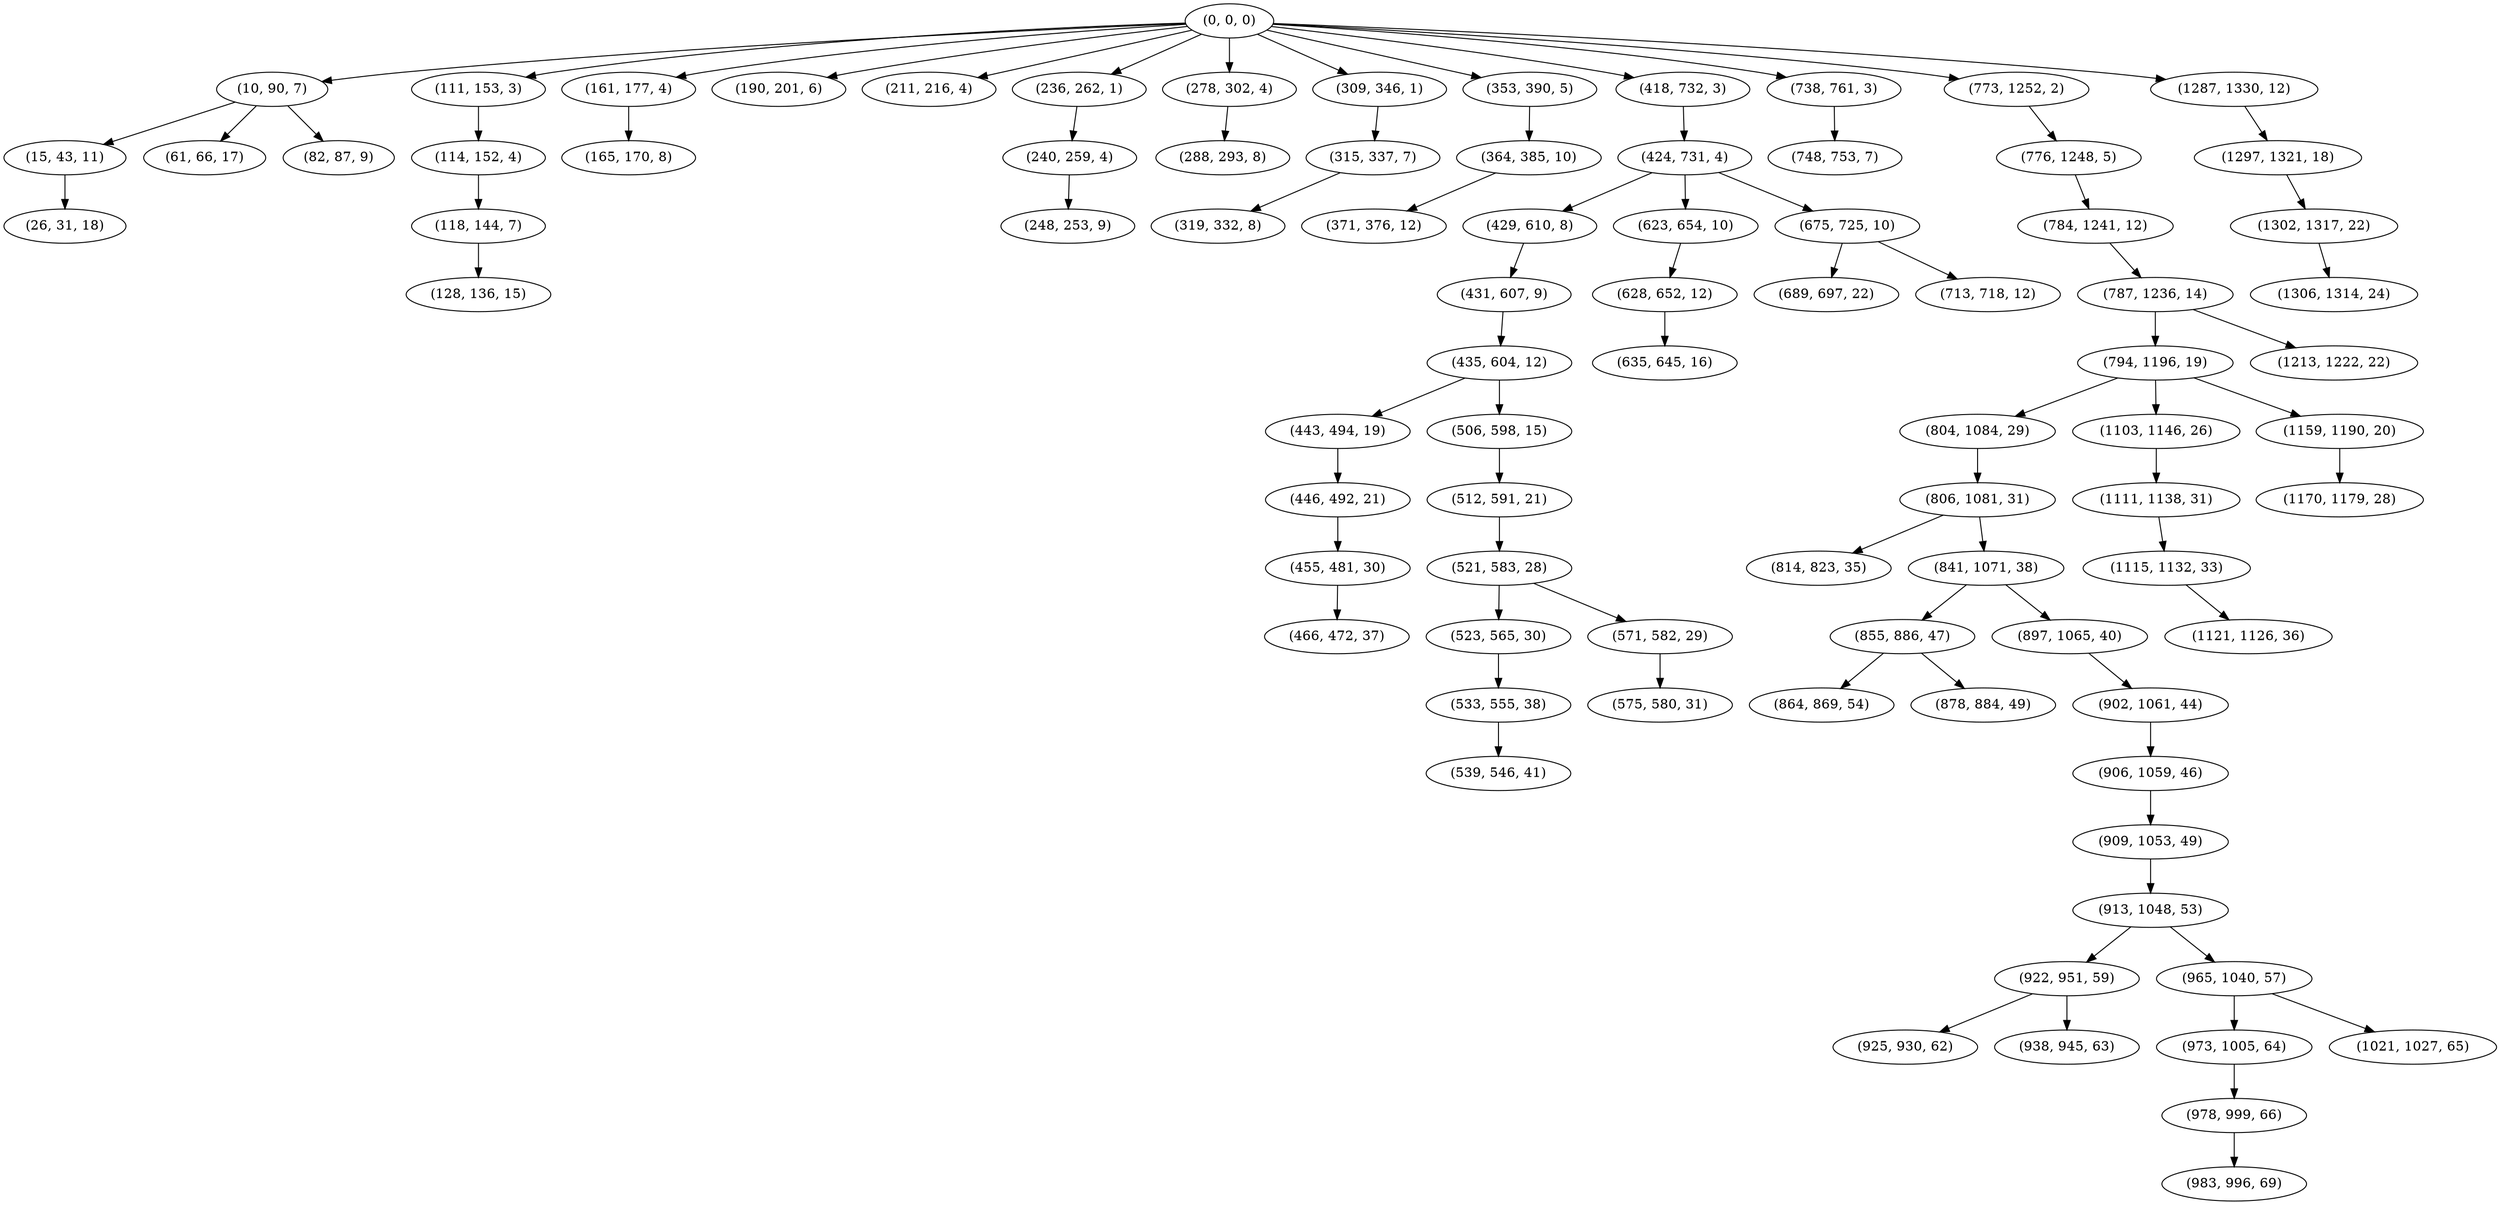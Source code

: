 digraph tree {
    "(0, 0, 0)";
    "(10, 90, 7)";
    "(15, 43, 11)";
    "(26, 31, 18)";
    "(61, 66, 17)";
    "(82, 87, 9)";
    "(111, 153, 3)";
    "(114, 152, 4)";
    "(118, 144, 7)";
    "(128, 136, 15)";
    "(161, 177, 4)";
    "(165, 170, 8)";
    "(190, 201, 6)";
    "(211, 216, 4)";
    "(236, 262, 1)";
    "(240, 259, 4)";
    "(248, 253, 9)";
    "(278, 302, 4)";
    "(288, 293, 8)";
    "(309, 346, 1)";
    "(315, 337, 7)";
    "(319, 332, 8)";
    "(353, 390, 5)";
    "(364, 385, 10)";
    "(371, 376, 12)";
    "(418, 732, 3)";
    "(424, 731, 4)";
    "(429, 610, 8)";
    "(431, 607, 9)";
    "(435, 604, 12)";
    "(443, 494, 19)";
    "(446, 492, 21)";
    "(455, 481, 30)";
    "(466, 472, 37)";
    "(506, 598, 15)";
    "(512, 591, 21)";
    "(521, 583, 28)";
    "(523, 565, 30)";
    "(533, 555, 38)";
    "(539, 546, 41)";
    "(571, 582, 29)";
    "(575, 580, 31)";
    "(623, 654, 10)";
    "(628, 652, 12)";
    "(635, 645, 16)";
    "(675, 725, 10)";
    "(689, 697, 22)";
    "(713, 718, 12)";
    "(738, 761, 3)";
    "(748, 753, 7)";
    "(773, 1252, 2)";
    "(776, 1248, 5)";
    "(784, 1241, 12)";
    "(787, 1236, 14)";
    "(794, 1196, 19)";
    "(804, 1084, 29)";
    "(806, 1081, 31)";
    "(814, 823, 35)";
    "(841, 1071, 38)";
    "(855, 886, 47)";
    "(864, 869, 54)";
    "(878, 884, 49)";
    "(897, 1065, 40)";
    "(902, 1061, 44)";
    "(906, 1059, 46)";
    "(909, 1053, 49)";
    "(913, 1048, 53)";
    "(922, 951, 59)";
    "(925, 930, 62)";
    "(938, 945, 63)";
    "(965, 1040, 57)";
    "(973, 1005, 64)";
    "(978, 999, 66)";
    "(983, 996, 69)";
    "(1021, 1027, 65)";
    "(1103, 1146, 26)";
    "(1111, 1138, 31)";
    "(1115, 1132, 33)";
    "(1121, 1126, 36)";
    "(1159, 1190, 20)";
    "(1170, 1179, 28)";
    "(1213, 1222, 22)";
    "(1287, 1330, 12)";
    "(1297, 1321, 18)";
    "(1302, 1317, 22)";
    "(1306, 1314, 24)";
    "(0, 0, 0)" -> "(10, 90, 7)";
    "(0, 0, 0)" -> "(111, 153, 3)";
    "(0, 0, 0)" -> "(161, 177, 4)";
    "(0, 0, 0)" -> "(190, 201, 6)";
    "(0, 0, 0)" -> "(211, 216, 4)";
    "(0, 0, 0)" -> "(236, 262, 1)";
    "(0, 0, 0)" -> "(278, 302, 4)";
    "(0, 0, 0)" -> "(309, 346, 1)";
    "(0, 0, 0)" -> "(353, 390, 5)";
    "(0, 0, 0)" -> "(418, 732, 3)";
    "(0, 0, 0)" -> "(738, 761, 3)";
    "(0, 0, 0)" -> "(773, 1252, 2)";
    "(0, 0, 0)" -> "(1287, 1330, 12)";
    "(10, 90, 7)" -> "(15, 43, 11)";
    "(10, 90, 7)" -> "(61, 66, 17)";
    "(10, 90, 7)" -> "(82, 87, 9)";
    "(15, 43, 11)" -> "(26, 31, 18)";
    "(111, 153, 3)" -> "(114, 152, 4)";
    "(114, 152, 4)" -> "(118, 144, 7)";
    "(118, 144, 7)" -> "(128, 136, 15)";
    "(161, 177, 4)" -> "(165, 170, 8)";
    "(236, 262, 1)" -> "(240, 259, 4)";
    "(240, 259, 4)" -> "(248, 253, 9)";
    "(278, 302, 4)" -> "(288, 293, 8)";
    "(309, 346, 1)" -> "(315, 337, 7)";
    "(315, 337, 7)" -> "(319, 332, 8)";
    "(353, 390, 5)" -> "(364, 385, 10)";
    "(364, 385, 10)" -> "(371, 376, 12)";
    "(418, 732, 3)" -> "(424, 731, 4)";
    "(424, 731, 4)" -> "(429, 610, 8)";
    "(424, 731, 4)" -> "(623, 654, 10)";
    "(424, 731, 4)" -> "(675, 725, 10)";
    "(429, 610, 8)" -> "(431, 607, 9)";
    "(431, 607, 9)" -> "(435, 604, 12)";
    "(435, 604, 12)" -> "(443, 494, 19)";
    "(435, 604, 12)" -> "(506, 598, 15)";
    "(443, 494, 19)" -> "(446, 492, 21)";
    "(446, 492, 21)" -> "(455, 481, 30)";
    "(455, 481, 30)" -> "(466, 472, 37)";
    "(506, 598, 15)" -> "(512, 591, 21)";
    "(512, 591, 21)" -> "(521, 583, 28)";
    "(521, 583, 28)" -> "(523, 565, 30)";
    "(521, 583, 28)" -> "(571, 582, 29)";
    "(523, 565, 30)" -> "(533, 555, 38)";
    "(533, 555, 38)" -> "(539, 546, 41)";
    "(571, 582, 29)" -> "(575, 580, 31)";
    "(623, 654, 10)" -> "(628, 652, 12)";
    "(628, 652, 12)" -> "(635, 645, 16)";
    "(675, 725, 10)" -> "(689, 697, 22)";
    "(675, 725, 10)" -> "(713, 718, 12)";
    "(738, 761, 3)" -> "(748, 753, 7)";
    "(773, 1252, 2)" -> "(776, 1248, 5)";
    "(776, 1248, 5)" -> "(784, 1241, 12)";
    "(784, 1241, 12)" -> "(787, 1236, 14)";
    "(787, 1236, 14)" -> "(794, 1196, 19)";
    "(787, 1236, 14)" -> "(1213, 1222, 22)";
    "(794, 1196, 19)" -> "(804, 1084, 29)";
    "(794, 1196, 19)" -> "(1103, 1146, 26)";
    "(794, 1196, 19)" -> "(1159, 1190, 20)";
    "(804, 1084, 29)" -> "(806, 1081, 31)";
    "(806, 1081, 31)" -> "(814, 823, 35)";
    "(806, 1081, 31)" -> "(841, 1071, 38)";
    "(841, 1071, 38)" -> "(855, 886, 47)";
    "(841, 1071, 38)" -> "(897, 1065, 40)";
    "(855, 886, 47)" -> "(864, 869, 54)";
    "(855, 886, 47)" -> "(878, 884, 49)";
    "(897, 1065, 40)" -> "(902, 1061, 44)";
    "(902, 1061, 44)" -> "(906, 1059, 46)";
    "(906, 1059, 46)" -> "(909, 1053, 49)";
    "(909, 1053, 49)" -> "(913, 1048, 53)";
    "(913, 1048, 53)" -> "(922, 951, 59)";
    "(913, 1048, 53)" -> "(965, 1040, 57)";
    "(922, 951, 59)" -> "(925, 930, 62)";
    "(922, 951, 59)" -> "(938, 945, 63)";
    "(965, 1040, 57)" -> "(973, 1005, 64)";
    "(965, 1040, 57)" -> "(1021, 1027, 65)";
    "(973, 1005, 64)" -> "(978, 999, 66)";
    "(978, 999, 66)" -> "(983, 996, 69)";
    "(1103, 1146, 26)" -> "(1111, 1138, 31)";
    "(1111, 1138, 31)" -> "(1115, 1132, 33)";
    "(1115, 1132, 33)" -> "(1121, 1126, 36)";
    "(1159, 1190, 20)" -> "(1170, 1179, 28)";
    "(1287, 1330, 12)" -> "(1297, 1321, 18)";
    "(1297, 1321, 18)" -> "(1302, 1317, 22)";
    "(1302, 1317, 22)" -> "(1306, 1314, 24)";
}
